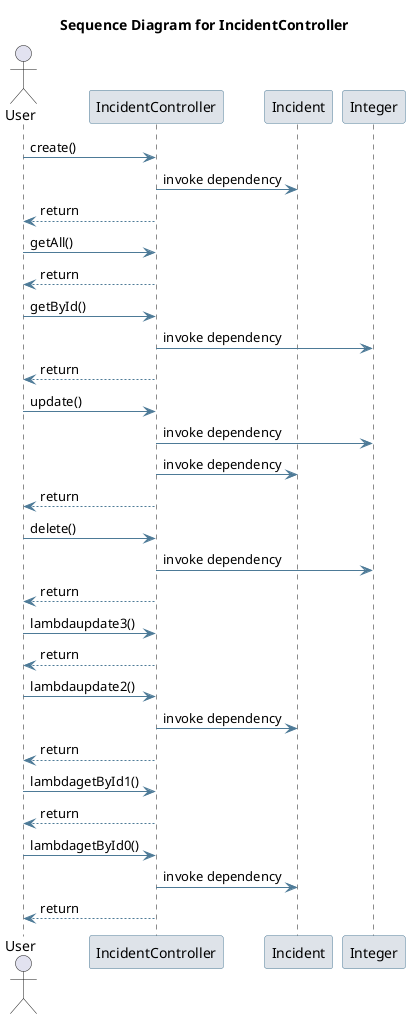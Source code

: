 @startuml
skinparam sequence {
 ArrowColor #4D7A97 
 ParticipantBorderColor #4D7A97 
 ParticipantBackgroundColor #DEE3E9 
}
title Sequence Diagram for IncidentController

actor User
User -> IncidentController: create()
participant Incident
IncidentController -> Incident: invoke dependency
IncidentController --> User : return
User -> IncidentController: getAll()
IncidentController --> User : return
User -> IncidentController: getById()
participant Integer
IncidentController -> Integer: invoke dependency
IncidentController --> User : return
User -> IncidentController: update()
IncidentController -> Integer: invoke dependency
IncidentController -> Incident: invoke dependency
IncidentController --> User : return
User -> IncidentController: delete()
IncidentController -> Integer: invoke dependency
IncidentController --> User : return
User -> IncidentController: lambdaupdate3()
IncidentController --> User : return
User -> IncidentController: lambdaupdate2()
IncidentController -> Incident: invoke dependency
IncidentController --> User : return
User -> IncidentController: lambdagetById1()
IncidentController --> User : return
User -> IncidentController: lambdagetById0()
IncidentController -> Incident: invoke dependency
IncidentController --> User : return
@enduml
